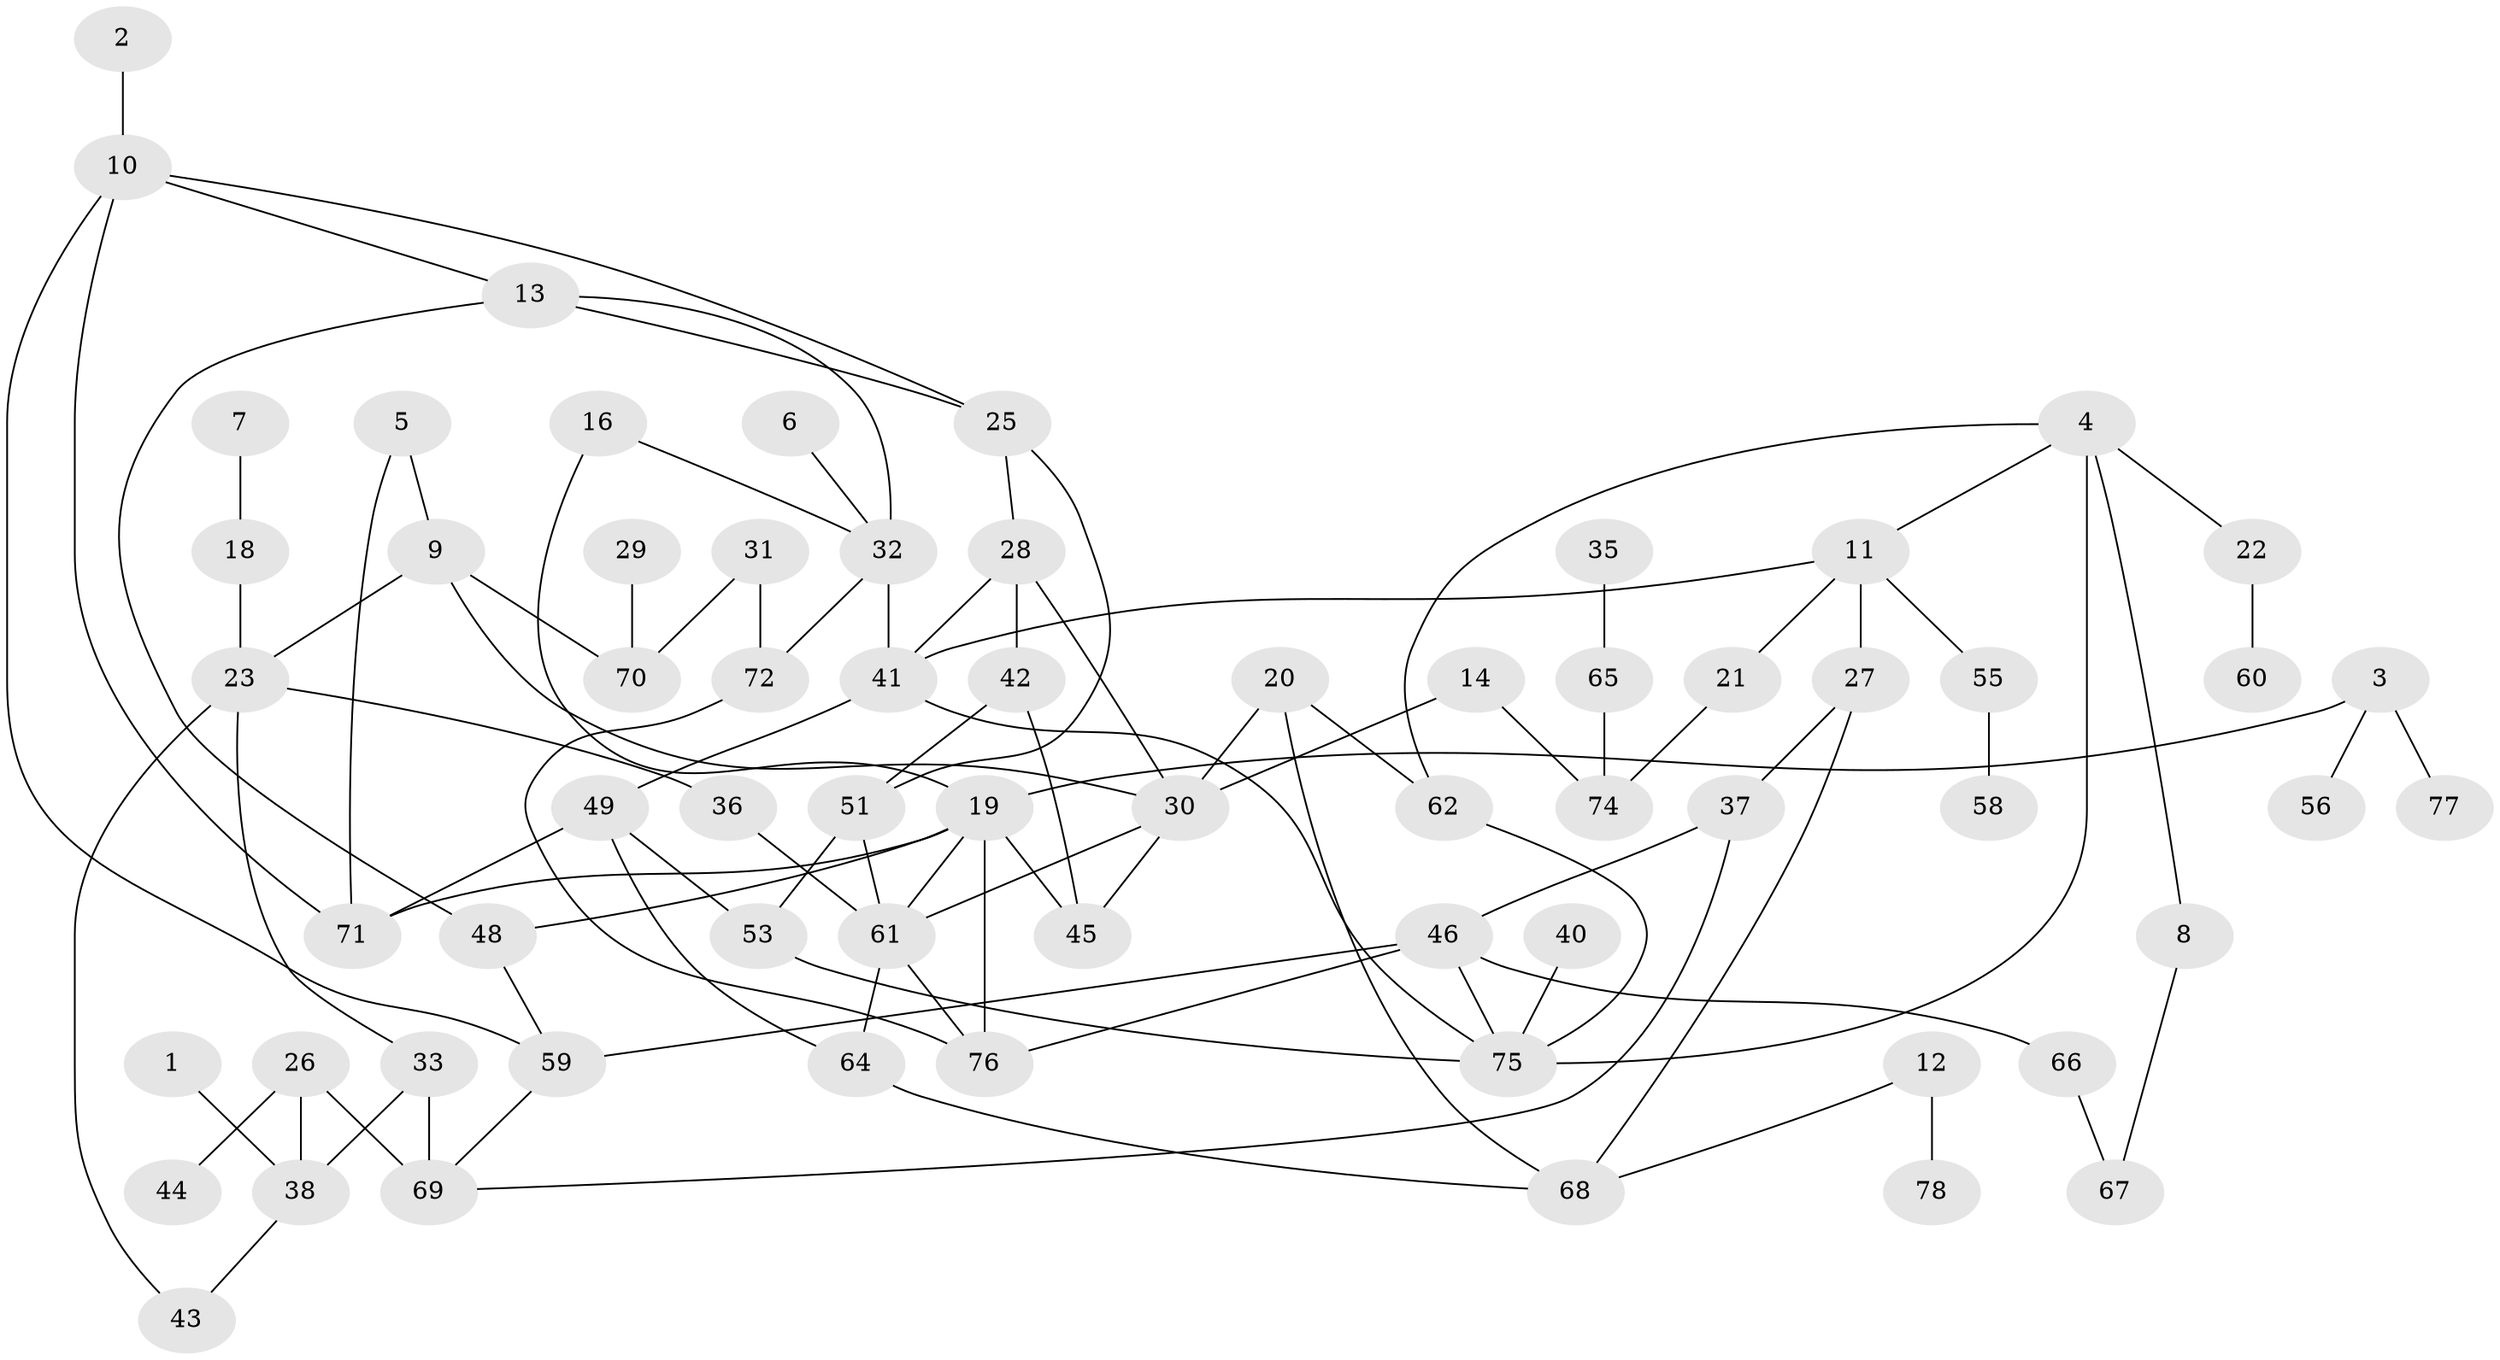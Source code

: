 // original degree distribution, {3: 0.20909090909090908, 1: 0.21818181818181817, 5: 0.07272727272727272, 2: 0.2636363636363636, 6: 0.01818181818181818, 4: 0.11818181818181818, 7: 0.00909090909090909, 0: 0.09090909090909091}
// Generated by graph-tools (version 1.1) at 2025/35/03/04/25 23:35:55]
// undirected, 66 vertices, 98 edges
graph export_dot {
  node [color=gray90,style=filled];
  1;
  2;
  3;
  4;
  5;
  6;
  7;
  8;
  9;
  10;
  11;
  12;
  13;
  14;
  16;
  18;
  19;
  20;
  21;
  22;
  23;
  25;
  26;
  27;
  28;
  29;
  30;
  31;
  32;
  33;
  35;
  36;
  37;
  38;
  40;
  41;
  42;
  43;
  44;
  45;
  46;
  48;
  49;
  51;
  53;
  55;
  56;
  58;
  59;
  60;
  61;
  62;
  64;
  65;
  66;
  67;
  68;
  69;
  70;
  71;
  72;
  74;
  75;
  76;
  77;
  78;
  1 -- 38 [weight=1.0];
  2 -- 10 [weight=1.0];
  3 -- 19 [weight=1.0];
  3 -- 56 [weight=1.0];
  3 -- 77 [weight=1.0];
  4 -- 8 [weight=1.0];
  4 -- 11 [weight=1.0];
  4 -- 22 [weight=1.0];
  4 -- 62 [weight=1.0];
  4 -- 75 [weight=1.0];
  5 -- 9 [weight=1.0];
  5 -- 71 [weight=1.0];
  6 -- 32 [weight=1.0];
  7 -- 18 [weight=1.0];
  8 -- 67 [weight=1.0];
  9 -- 23 [weight=1.0];
  9 -- 30 [weight=1.0];
  9 -- 70 [weight=1.0];
  10 -- 13 [weight=1.0];
  10 -- 25 [weight=1.0];
  10 -- 59 [weight=1.0];
  10 -- 71 [weight=1.0];
  11 -- 21 [weight=1.0];
  11 -- 27 [weight=1.0];
  11 -- 41 [weight=1.0];
  11 -- 55 [weight=1.0];
  12 -- 68 [weight=1.0];
  12 -- 78 [weight=1.0];
  13 -- 25 [weight=1.0];
  13 -- 32 [weight=1.0];
  13 -- 48 [weight=1.0];
  14 -- 30 [weight=1.0];
  14 -- 74 [weight=1.0];
  16 -- 19 [weight=1.0];
  16 -- 32 [weight=1.0];
  18 -- 23 [weight=1.0];
  19 -- 45 [weight=1.0];
  19 -- 48 [weight=1.0];
  19 -- 61 [weight=1.0];
  19 -- 71 [weight=1.0];
  19 -- 76 [weight=1.0];
  20 -- 30 [weight=1.0];
  20 -- 62 [weight=1.0];
  20 -- 68 [weight=1.0];
  21 -- 74 [weight=1.0];
  22 -- 60 [weight=1.0];
  23 -- 33 [weight=1.0];
  23 -- 36 [weight=1.0];
  23 -- 43 [weight=1.0];
  25 -- 28 [weight=1.0];
  25 -- 51 [weight=1.0];
  26 -- 38 [weight=1.0];
  26 -- 44 [weight=1.0];
  26 -- 69 [weight=2.0];
  27 -- 37 [weight=1.0];
  27 -- 68 [weight=1.0];
  28 -- 30 [weight=1.0];
  28 -- 41 [weight=1.0];
  28 -- 42 [weight=1.0];
  29 -- 70 [weight=1.0];
  30 -- 45 [weight=1.0];
  30 -- 61 [weight=1.0];
  31 -- 70 [weight=1.0];
  31 -- 72 [weight=1.0];
  32 -- 41 [weight=1.0];
  32 -- 72 [weight=1.0];
  33 -- 38 [weight=1.0];
  33 -- 69 [weight=1.0];
  35 -- 65 [weight=1.0];
  36 -- 61 [weight=1.0];
  37 -- 46 [weight=1.0];
  37 -- 69 [weight=1.0];
  38 -- 43 [weight=1.0];
  40 -- 75 [weight=1.0];
  41 -- 49 [weight=1.0];
  41 -- 75 [weight=1.0];
  42 -- 45 [weight=1.0];
  42 -- 51 [weight=1.0];
  46 -- 59 [weight=1.0];
  46 -- 66 [weight=1.0];
  46 -- 75 [weight=1.0];
  46 -- 76 [weight=1.0];
  48 -- 59 [weight=1.0];
  49 -- 53 [weight=1.0];
  49 -- 64 [weight=1.0];
  49 -- 71 [weight=1.0];
  51 -- 53 [weight=1.0];
  51 -- 61 [weight=1.0];
  53 -- 75 [weight=1.0];
  55 -- 58 [weight=1.0];
  59 -- 69 [weight=1.0];
  61 -- 64 [weight=1.0];
  61 -- 76 [weight=1.0];
  62 -- 75 [weight=1.0];
  64 -- 68 [weight=1.0];
  65 -- 74 [weight=1.0];
  66 -- 67 [weight=1.0];
  72 -- 76 [weight=1.0];
}
